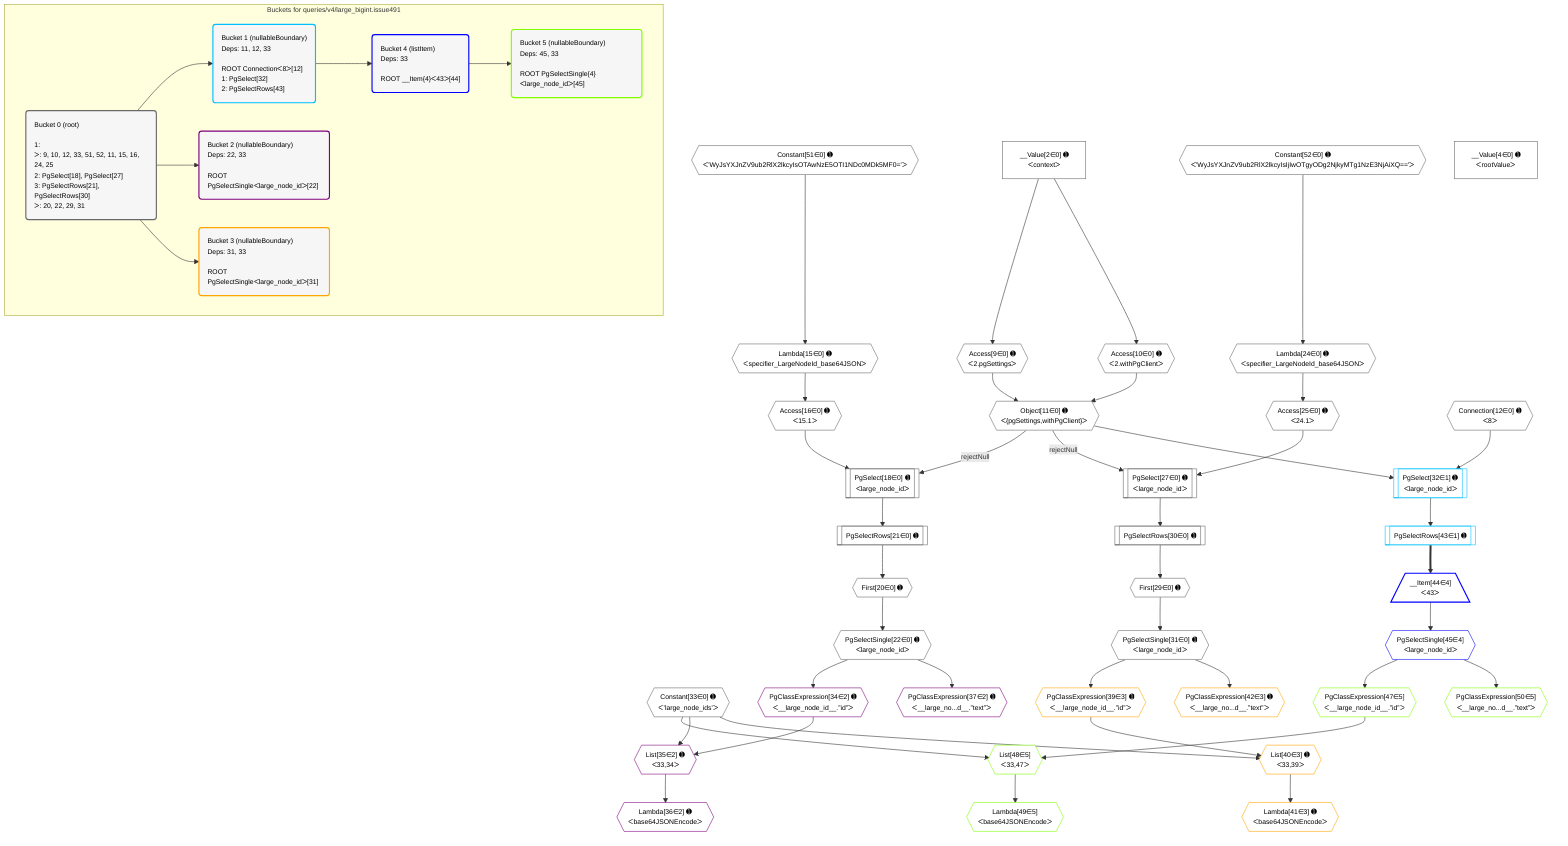 %%{init: {'themeVariables': { 'fontSize': '12px'}}}%%
graph TD
    classDef path fill:#eee,stroke:#000,color:#000
    classDef plan fill:#fff,stroke-width:1px,color:#000
    classDef itemplan fill:#fff,stroke-width:2px,color:#000
    classDef unbatchedplan fill:#dff,stroke-width:1px,color:#000
    classDef sideeffectplan fill:#fcc,stroke-width:2px,color:#000
    classDef bucket fill:#f6f6f6,color:#000,stroke-width:2px,text-align:left

    subgraph "Buckets for queries/v4/large_bigint.issue491"
    Bucket0("Bucket 0 (root)<br /><br />1: <br />ᐳ: 9, 10, 12, 33, 51, 52, 11, 15, 16, 24, 25<br />2: PgSelect[18], PgSelect[27]<br />3: PgSelectRows[21], PgSelectRows[30]<br />ᐳ: 20, 22, 29, 31"):::bucket
    Bucket1("Bucket 1 (nullableBoundary)<br />Deps: 11, 12, 33<br /><br />ROOT Connectionᐸ8ᐳ[12]<br />1: PgSelect[32]<br />2: PgSelectRows[43]"):::bucket
    Bucket2("Bucket 2 (nullableBoundary)<br />Deps: 22, 33<br /><br />ROOT PgSelectSingleᐸlarge_node_idᐳ[22]"):::bucket
    Bucket3("Bucket 3 (nullableBoundary)<br />Deps: 31, 33<br /><br />ROOT PgSelectSingleᐸlarge_node_idᐳ[31]"):::bucket
    Bucket4("Bucket 4 (listItem)<br />Deps: 33<br /><br />ROOT __Item{4}ᐸ43ᐳ[44]"):::bucket
    Bucket5("Bucket 5 (nullableBoundary)<br />Deps: 45, 33<br /><br />ROOT PgSelectSingle{4}ᐸlarge_node_idᐳ[45]"):::bucket
    end
    Bucket0 --> Bucket1 & Bucket2 & Bucket3
    Bucket1 --> Bucket4
    Bucket4 --> Bucket5

    %% plan dependencies
    Object11{{"Object[11∈0] ➊<br />ᐸ{pgSettings,withPgClient}ᐳ"}}:::plan
    Access9{{"Access[9∈0] ➊<br />ᐸ2.pgSettingsᐳ"}}:::plan
    Access10{{"Access[10∈0] ➊<br />ᐸ2.withPgClientᐳ"}}:::plan
    Access9 & Access10 --> Object11
    PgSelect18[["PgSelect[18∈0] ➊<br />ᐸlarge_node_idᐳ"]]:::plan
    Access16{{"Access[16∈0] ➊<br />ᐸ15.1ᐳ"}}:::plan
    Object11 -->|rejectNull| PgSelect18
    Access16 --> PgSelect18
    PgSelect27[["PgSelect[27∈0] ➊<br />ᐸlarge_node_idᐳ"]]:::plan
    Access25{{"Access[25∈0] ➊<br />ᐸ24.1ᐳ"}}:::plan
    Object11 -->|rejectNull| PgSelect27
    Access25 --> PgSelect27
    __Value2["__Value[2∈0] ➊<br />ᐸcontextᐳ"]:::plan
    __Value2 --> Access9
    __Value2 --> Access10
    Lambda15{{"Lambda[15∈0] ➊<br />ᐸspecifier_LargeNodeId_base64JSONᐳ"}}:::plan
    Constant51{{"Constant[51∈0] ➊<br />ᐸ'WyJsYXJnZV9ub2RlX2lkcyIsOTAwNzE5OTI1NDc0MDk5MF0='ᐳ"}}:::plan
    Constant51 --> Lambda15
    Lambda15 --> Access16
    First20{{"First[20∈0] ➊"}}:::plan
    PgSelectRows21[["PgSelectRows[21∈0] ➊"]]:::plan
    PgSelectRows21 --> First20
    PgSelect18 --> PgSelectRows21
    PgSelectSingle22{{"PgSelectSingle[22∈0] ➊<br />ᐸlarge_node_idᐳ"}}:::plan
    First20 --> PgSelectSingle22
    Lambda24{{"Lambda[24∈0] ➊<br />ᐸspecifier_LargeNodeId_base64JSONᐳ"}}:::plan
    Constant52{{"Constant[52∈0] ➊<br />ᐸ'WyJsYXJnZV9ub2RlX2lkcyIsIjIwOTgyODg2NjkyMTg1NzE3NjAiXQ=='ᐳ"}}:::plan
    Constant52 --> Lambda24
    Lambda24 --> Access25
    First29{{"First[29∈0] ➊"}}:::plan
    PgSelectRows30[["PgSelectRows[30∈0] ➊"]]:::plan
    PgSelectRows30 --> First29
    PgSelect27 --> PgSelectRows30
    PgSelectSingle31{{"PgSelectSingle[31∈0] ➊<br />ᐸlarge_node_idᐳ"}}:::plan
    First29 --> PgSelectSingle31
    __Value4["__Value[4∈0] ➊<br />ᐸrootValueᐳ"]:::plan
    Connection12{{"Connection[12∈0] ➊<br />ᐸ8ᐳ"}}:::plan
    Constant33{{"Constant[33∈0] ➊<br />ᐸ'large_node_ids'ᐳ"}}:::plan
    PgSelect32[["PgSelect[32∈1] ➊<br />ᐸlarge_node_idᐳ"]]:::plan
    Object11 & Connection12 --> PgSelect32
    PgSelectRows43[["PgSelectRows[43∈1] ➊"]]:::plan
    PgSelect32 --> PgSelectRows43
    __Item44[/"__Item[44∈4]<br />ᐸ43ᐳ"\]:::itemplan
    PgSelectRows43 ==> __Item44
    PgSelectSingle45{{"PgSelectSingle[45∈4]<br />ᐸlarge_node_idᐳ"}}:::plan
    __Item44 --> PgSelectSingle45
    List48{{"List[48∈5]<br />ᐸ33,47ᐳ"}}:::plan
    PgClassExpression47{{"PgClassExpression[47∈5]<br />ᐸ__large_node_id__.”id”ᐳ"}}:::plan
    Constant33 & PgClassExpression47 --> List48
    PgSelectSingle45 --> PgClassExpression47
    Lambda49{{"Lambda[49∈5]<br />ᐸbase64JSONEncodeᐳ"}}:::plan
    List48 --> Lambda49
    PgClassExpression50{{"PgClassExpression[50∈5]<br />ᐸ__large_no...d__.”text”ᐳ"}}:::plan
    PgSelectSingle45 --> PgClassExpression50
    List35{{"List[35∈2] ➊<br />ᐸ33,34ᐳ"}}:::plan
    PgClassExpression34{{"PgClassExpression[34∈2] ➊<br />ᐸ__large_node_id__.”id”ᐳ"}}:::plan
    Constant33 & PgClassExpression34 --> List35
    PgSelectSingle22 --> PgClassExpression34
    Lambda36{{"Lambda[36∈2] ➊<br />ᐸbase64JSONEncodeᐳ"}}:::plan
    List35 --> Lambda36
    PgClassExpression37{{"PgClassExpression[37∈2] ➊<br />ᐸ__large_no...d__.”text”ᐳ"}}:::plan
    PgSelectSingle22 --> PgClassExpression37
    List40{{"List[40∈3] ➊<br />ᐸ33,39ᐳ"}}:::plan
    PgClassExpression39{{"PgClassExpression[39∈3] ➊<br />ᐸ__large_node_id__.”id”ᐳ"}}:::plan
    Constant33 & PgClassExpression39 --> List40
    PgSelectSingle31 --> PgClassExpression39
    Lambda41{{"Lambda[41∈3] ➊<br />ᐸbase64JSONEncodeᐳ"}}:::plan
    List40 --> Lambda41
    PgClassExpression42{{"PgClassExpression[42∈3] ➊<br />ᐸ__large_no...d__.”text”ᐳ"}}:::plan
    PgSelectSingle31 --> PgClassExpression42

    %% define steps
    classDef bucket0 stroke:#696969
    class Bucket0,__Value2,__Value4,Access9,Access10,Object11,Connection12,Lambda15,Access16,PgSelect18,First20,PgSelectRows21,PgSelectSingle22,Lambda24,Access25,PgSelect27,First29,PgSelectRows30,PgSelectSingle31,Constant33,Constant51,Constant52 bucket0
    classDef bucket1 stroke:#00bfff
    class Bucket1,PgSelect32,PgSelectRows43 bucket1
    classDef bucket2 stroke:#7f007f
    class Bucket2,PgClassExpression34,List35,Lambda36,PgClassExpression37 bucket2
    classDef bucket3 stroke:#ffa500
    class Bucket3,PgClassExpression39,List40,Lambda41,PgClassExpression42 bucket3
    classDef bucket4 stroke:#0000ff
    class Bucket4,__Item44,PgSelectSingle45 bucket4
    classDef bucket5 stroke:#7fff00
    class Bucket5,PgClassExpression47,List48,Lambda49,PgClassExpression50 bucket5